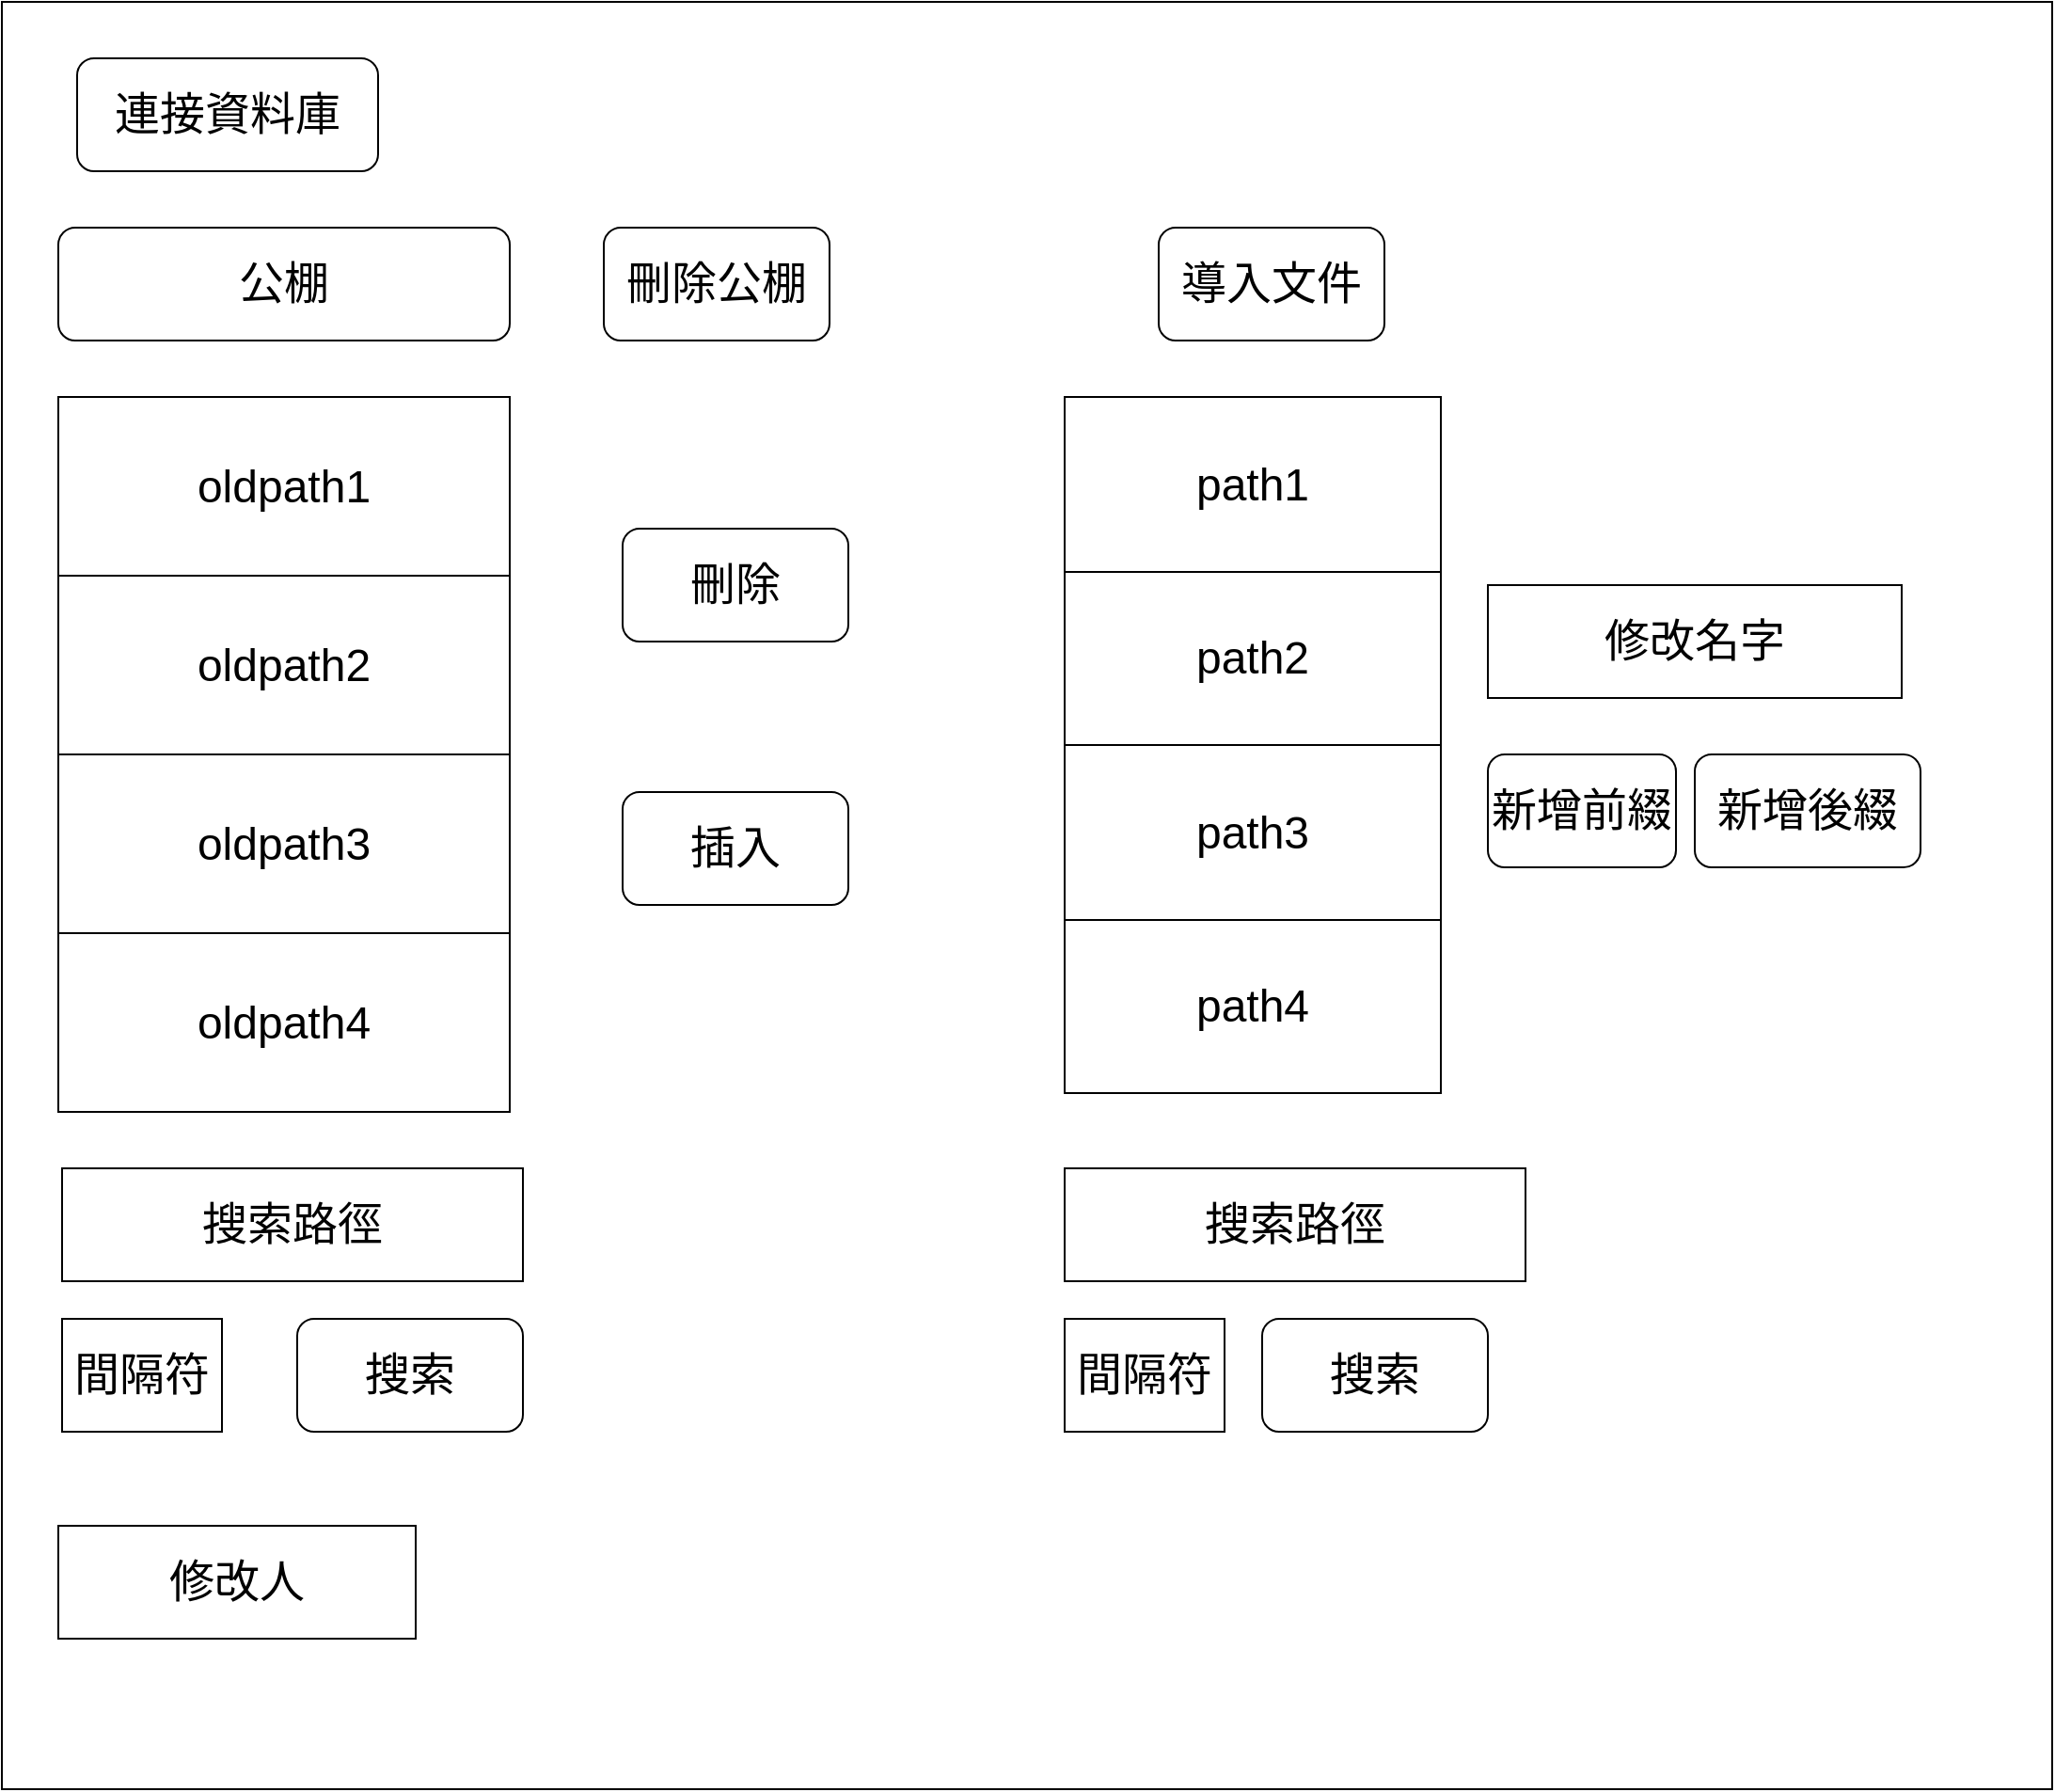 <mxfile version="18.2.0" type="github">
  <diagram id="SUjVGLZJdwDgN1-7lfVK" name="Page-1">
    <mxGraphModel dx="1718" dy="845" grid="1" gridSize="10" guides="1" tooltips="1" connect="1" arrows="1" fold="1" page="1" pageScale="1" pageWidth="827" pageHeight="1169" math="0" shadow="0">
      <root>
        <mxCell id="0" />
        <mxCell id="1" parent="0" />
        <mxCell id="KKFR9cJwRMnsPI8i3_yQ-1" value="" style="rounded=0;whiteSpace=wrap;html=1;" parent="1" vertex="1">
          <mxGeometry x="50" y="40" width="1090" height="950" as="geometry" />
        </mxCell>
        <mxCell id="KKFR9cJwRMnsPI8i3_yQ-2" value="&lt;font style=&quot;font-size: 24px;&quot;&gt;導入文件&lt;/font&gt;" style="rounded=1;whiteSpace=wrap;html=1;" parent="1" vertex="1">
          <mxGeometry x="665" y="160" width="120" height="60" as="geometry" />
        </mxCell>
        <mxCell id="KKFR9cJwRMnsPI8i3_yQ-5" value="" style="shape=table;startSize=0;container=1;collapsible=0;childLayout=tableLayout;fontSize=24;" parent="1" vertex="1">
          <mxGeometry x="615" y="250" width="200" height="370" as="geometry" />
        </mxCell>
        <mxCell id="KKFR9cJwRMnsPI8i3_yQ-6" value="" style="shape=tableRow;horizontal=0;startSize=0;swimlaneHead=0;swimlaneBody=0;top=0;left=0;bottom=0;right=0;collapsible=0;dropTarget=0;fillColor=none;points=[[0,0.5],[1,0.5]];portConstraint=eastwest;fontSize=24;" parent="KKFR9cJwRMnsPI8i3_yQ-5" vertex="1">
          <mxGeometry width="200" height="93" as="geometry" />
        </mxCell>
        <mxCell id="KKFR9cJwRMnsPI8i3_yQ-7" value="path1" style="shape=partialRectangle;html=1;whiteSpace=wrap;connectable=0;overflow=hidden;fillColor=none;top=0;left=0;bottom=0;right=0;pointerEvents=1;fontSize=24;" parent="KKFR9cJwRMnsPI8i3_yQ-6" vertex="1">
          <mxGeometry width="200" height="93" as="geometry">
            <mxRectangle width="200" height="93" as="alternateBounds" />
          </mxGeometry>
        </mxCell>
        <mxCell id="KKFR9cJwRMnsPI8i3_yQ-8" value="" style="shape=tableRow;horizontal=0;startSize=0;swimlaneHead=0;swimlaneBody=0;top=0;left=0;bottom=0;right=0;collapsible=0;dropTarget=0;fillColor=none;points=[[0,0.5],[1,0.5]];portConstraint=eastwest;fontSize=24;" parent="KKFR9cJwRMnsPI8i3_yQ-5" vertex="1">
          <mxGeometry y="93" width="200" height="92" as="geometry" />
        </mxCell>
        <mxCell id="KKFR9cJwRMnsPI8i3_yQ-9" value="&lt;span style=&quot;&quot;&gt;path2&lt;/span&gt;" style="shape=partialRectangle;html=1;whiteSpace=wrap;connectable=0;overflow=hidden;fillColor=none;top=0;left=0;bottom=0;right=0;pointerEvents=1;fontSize=24;" parent="KKFR9cJwRMnsPI8i3_yQ-8" vertex="1">
          <mxGeometry width="200" height="92" as="geometry">
            <mxRectangle width="200" height="92" as="alternateBounds" />
          </mxGeometry>
        </mxCell>
        <mxCell id="KKFR9cJwRMnsPI8i3_yQ-10" value="" style="shape=tableRow;horizontal=0;startSize=0;swimlaneHead=0;swimlaneBody=0;top=0;left=0;bottom=0;right=0;collapsible=0;dropTarget=0;fillColor=none;points=[[0,0.5],[1,0.5]];portConstraint=eastwest;fontSize=24;" parent="KKFR9cJwRMnsPI8i3_yQ-5" vertex="1">
          <mxGeometry y="185" width="200" height="93" as="geometry" />
        </mxCell>
        <mxCell id="KKFR9cJwRMnsPI8i3_yQ-11" value="&lt;span style=&quot;&quot;&gt;path3&lt;br&gt;&lt;/span&gt;" style="shape=partialRectangle;html=1;whiteSpace=wrap;connectable=0;overflow=hidden;fillColor=none;top=0;left=0;bottom=0;right=0;pointerEvents=1;fontSize=24;" parent="KKFR9cJwRMnsPI8i3_yQ-10" vertex="1">
          <mxGeometry width="200" height="93" as="geometry">
            <mxRectangle width="200" height="93" as="alternateBounds" />
          </mxGeometry>
        </mxCell>
        <mxCell id="KKFR9cJwRMnsPI8i3_yQ-12" value="" style="shape=tableRow;horizontal=0;startSize=0;swimlaneHead=0;swimlaneBody=0;top=0;left=0;bottom=0;right=0;collapsible=0;dropTarget=0;fillColor=none;points=[[0,0.5],[1,0.5]];portConstraint=eastwest;fontSize=24;" parent="KKFR9cJwRMnsPI8i3_yQ-5" vertex="1">
          <mxGeometry y="278" width="200" height="92" as="geometry" />
        </mxCell>
        <mxCell id="KKFR9cJwRMnsPI8i3_yQ-13" value="&lt;span style=&quot;&quot;&gt;path4&lt;/span&gt;" style="shape=partialRectangle;html=1;whiteSpace=wrap;connectable=0;overflow=hidden;fillColor=none;top=0;left=0;bottom=0;right=0;pointerEvents=1;fontSize=24;" parent="KKFR9cJwRMnsPI8i3_yQ-12" vertex="1">
          <mxGeometry width="200" height="92" as="geometry">
            <mxRectangle width="200" height="92" as="alternateBounds" />
          </mxGeometry>
        </mxCell>
        <mxCell id="KKFR9cJwRMnsPI8i3_yQ-14" value="連接資料庫" style="rounded=1;whiteSpace=wrap;html=1;fontSize=24;" parent="1" vertex="1">
          <mxGeometry x="90" y="70" width="160" height="60" as="geometry" />
        </mxCell>
        <mxCell id="KKFR9cJwRMnsPI8i3_yQ-15" value="公棚" style="rounded=1;whiteSpace=wrap;html=1;fontSize=24;" parent="1" vertex="1">
          <mxGeometry x="80" y="160" width="240" height="60" as="geometry" />
        </mxCell>
        <mxCell id="KKFR9cJwRMnsPI8i3_yQ-16" value="" style="shape=table;startSize=0;container=1;collapsible=0;childLayout=tableLayout;fontSize=24;" parent="1" vertex="1">
          <mxGeometry x="80" y="250" width="240" height="380" as="geometry" />
        </mxCell>
        <mxCell id="KKFR9cJwRMnsPI8i3_yQ-17" value="" style="shape=tableRow;horizontal=0;startSize=0;swimlaneHead=0;swimlaneBody=0;top=0;left=0;bottom=0;right=0;collapsible=0;dropTarget=0;fillColor=none;points=[[0,0.5],[1,0.5]];portConstraint=eastwest;fontSize=24;" parent="KKFR9cJwRMnsPI8i3_yQ-16" vertex="1">
          <mxGeometry width="240" height="95" as="geometry" />
        </mxCell>
        <mxCell id="KKFR9cJwRMnsPI8i3_yQ-18" value="oldpath1" style="shape=partialRectangle;html=1;whiteSpace=wrap;connectable=0;overflow=hidden;fillColor=none;top=0;left=0;bottom=0;right=0;pointerEvents=1;fontSize=24;" parent="KKFR9cJwRMnsPI8i3_yQ-17" vertex="1">
          <mxGeometry width="240" height="95" as="geometry">
            <mxRectangle width="240" height="95" as="alternateBounds" />
          </mxGeometry>
        </mxCell>
        <mxCell id="KKFR9cJwRMnsPI8i3_yQ-19" value="" style="shape=tableRow;horizontal=0;startSize=0;swimlaneHead=0;swimlaneBody=0;top=0;left=0;bottom=0;right=0;collapsible=0;dropTarget=0;fillColor=none;points=[[0,0.5],[1,0.5]];portConstraint=eastwest;fontSize=24;" parent="KKFR9cJwRMnsPI8i3_yQ-16" vertex="1">
          <mxGeometry y="95" width="240" height="95" as="geometry" />
        </mxCell>
        <mxCell id="KKFR9cJwRMnsPI8i3_yQ-20" value="&lt;span style=&quot;&quot;&gt;oldpath2&lt;/span&gt;" style="shape=partialRectangle;html=1;whiteSpace=wrap;connectable=0;overflow=hidden;fillColor=none;top=0;left=0;bottom=0;right=0;pointerEvents=1;fontSize=24;" parent="KKFR9cJwRMnsPI8i3_yQ-19" vertex="1">
          <mxGeometry width="240" height="95" as="geometry">
            <mxRectangle width="240" height="95" as="alternateBounds" />
          </mxGeometry>
        </mxCell>
        <mxCell id="KKFR9cJwRMnsPI8i3_yQ-21" value="" style="shape=tableRow;horizontal=0;startSize=0;swimlaneHead=0;swimlaneBody=0;top=0;left=0;bottom=0;right=0;collapsible=0;dropTarget=0;fillColor=none;points=[[0,0.5],[1,0.5]];portConstraint=eastwest;fontSize=24;" parent="KKFR9cJwRMnsPI8i3_yQ-16" vertex="1">
          <mxGeometry y="190" width="240" height="95" as="geometry" />
        </mxCell>
        <mxCell id="KKFR9cJwRMnsPI8i3_yQ-22" value="&lt;span style=&quot;&quot;&gt;oldpath3&lt;/span&gt;" style="shape=partialRectangle;html=1;whiteSpace=wrap;connectable=0;overflow=hidden;fillColor=none;top=0;left=0;bottom=0;right=0;pointerEvents=1;fontSize=24;" parent="KKFR9cJwRMnsPI8i3_yQ-21" vertex="1">
          <mxGeometry width="240" height="95" as="geometry">
            <mxRectangle width="240" height="95" as="alternateBounds" />
          </mxGeometry>
        </mxCell>
        <mxCell id="KKFR9cJwRMnsPI8i3_yQ-23" value="" style="shape=tableRow;horizontal=0;startSize=0;swimlaneHead=0;swimlaneBody=0;top=0;left=0;bottom=0;right=0;collapsible=0;dropTarget=0;fillColor=none;points=[[0,0.5],[1,0.5]];portConstraint=eastwest;fontSize=24;" parent="KKFR9cJwRMnsPI8i3_yQ-16" vertex="1">
          <mxGeometry y="285" width="240" height="95" as="geometry" />
        </mxCell>
        <mxCell id="KKFR9cJwRMnsPI8i3_yQ-24" value="&lt;span style=&quot;&quot;&gt;oldpath4&lt;/span&gt;" style="shape=partialRectangle;html=1;whiteSpace=wrap;connectable=0;overflow=hidden;fillColor=none;top=0;left=0;bottom=0;right=0;pointerEvents=1;fontSize=24;" parent="KKFR9cJwRMnsPI8i3_yQ-23" vertex="1">
          <mxGeometry width="240" height="95" as="geometry">
            <mxRectangle width="240" height="95" as="alternateBounds" />
          </mxGeometry>
        </mxCell>
        <mxCell id="KKFR9cJwRMnsPI8i3_yQ-25" value="插入" style="rounded=1;whiteSpace=wrap;html=1;fontSize=24;" parent="1" vertex="1">
          <mxGeometry x="380" y="460" width="120" height="60" as="geometry" />
        </mxCell>
        <mxCell id="KKFR9cJwRMnsPI8i3_yQ-26" value="刪除" style="rounded=1;whiteSpace=wrap;html=1;fontSize=24;" parent="1" vertex="1">
          <mxGeometry x="380" y="320" width="120" height="60" as="geometry" />
        </mxCell>
        <mxCell id="KKFR9cJwRMnsPI8i3_yQ-27" value="刪除公棚" style="rounded=1;whiteSpace=wrap;html=1;fontSize=24;" parent="1" vertex="1">
          <mxGeometry x="370" y="160" width="120" height="60" as="geometry" />
        </mxCell>
        <mxCell id="KKFR9cJwRMnsPI8i3_yQ-29" value="修改人" style="rounded=0;whiteSpace=wrap;html=1;fontSize=24;" parent="1" vertex="1">
          <mxGeometry x="80" y="850" width="190" height="60" as="geometry" />
        </mxCell>
        <mxCell id="OaRFJk9fQ_TJpICYiU1D-1" value="&lt;font style=&quot;font-size: 24px;&quot;&gt;修改名字&lt;/font&gt;" style="rounded=0;whiteSpace=wrap;html=1;" parent="1" vertex="1">
          <mxGeometry x="840" y="350" width="220" height="60" as="geometry" />
        </mxCell>
        <mxCell id="OaRFJk9fQ_TJpICYiU1D-2" value="新增前綴" style="rounded=1;whiteSpace=wrap;html=1;fontSize=24;" parent="1" vertex="1">
          <mxGeometry x="840" y="440" width="100" height="60" as="geometry" />
        </mxCell>
        <mxCell id="OaRFJk9fQ_TJpICYiU1D-3" value="新增後綴" style="rounded=1;whiteSpace=wrap;html=1;fontSize=24;" parent="1" vertex="1">
          <mxGeometry x="950" y="440" width="120" height="60" as="geometry" />
        </mxCell>
        <mxCell id="O1aJg7r4H6-Ohlm1rsXm-1" value="&lt;font style=&quot;font-size: 24px;&quot;&gt;搜索路徑&lt;/font&gt;" style="rounded=0;whiteSpace=wrap;html=1;" vertex="1" parent="1">
          <mxGeometry x="615" y="660" width="245" height="60" as="geometry" />
        </mxCell>
        <mxCell id="O1aJg7r4H6-Ohlm1rsXm-2" value="&lt;font style=&quot;font-size: 24px;&quot;&gt;間隔符&lt;/font&gt;" style="rounded=0;whiteSpace=wrap;html=1;" vertex="1" parent="1">
          <mxGeometry x="615" y="740" width="85" height="60" as="geometry" />
        </mxCell>
        <mxCell id="O1aJg7r4H6-Ohlm1rsXm-3" value="搜索" style="rounded=1;whiteSpace=wrap;html=1;fontSize=24;" vertex="1" parent="1">
          <mxGeometry x="720" y="740" width="120" height="60" as="geometry" />
        </mxCell>
        <mxCell id="O1aJg7r4H6-Ohlm1rsXm-4" value="&lt;font style=&quot;font-size: 24px;&quot;&gt;搜索路徑&lt;/font&gt;" style="rounded=0;whiteSpace=wrap;html=1;" vertex="1" parent="1">
          <mxGeometry x="82" y="660" width="245" height="60" as="geometry" />
        </mxCell>
        <mxCell id="O1aJg7r4H6-Ohlm1rsXm-5" value="&lt;font style=&quot;font-size: 24px;&quot;&gt;間隔符&lt;/font&gt;" style="rounded=0;whiteSpace=wrap;html=1;" vertex="1" parent="1">
          <mxGeometry x="82" y="740" width="85" height="60" as="geometry" />
        </mxCell>
        <mxCell id="O1aJg7r4H6-Ohlm1rsXm-6" value="搜索" style="rounded=1;whiteSpace=wrap;html=1;fontSize=24;" vertex="1" parent="1">
          <mxGeometry x="207" y="740" width="120" height="60" as="geometry" />
        </mxCell>
      </root>
    </mxGraphModel>
  </diagram>
</mxfile>

